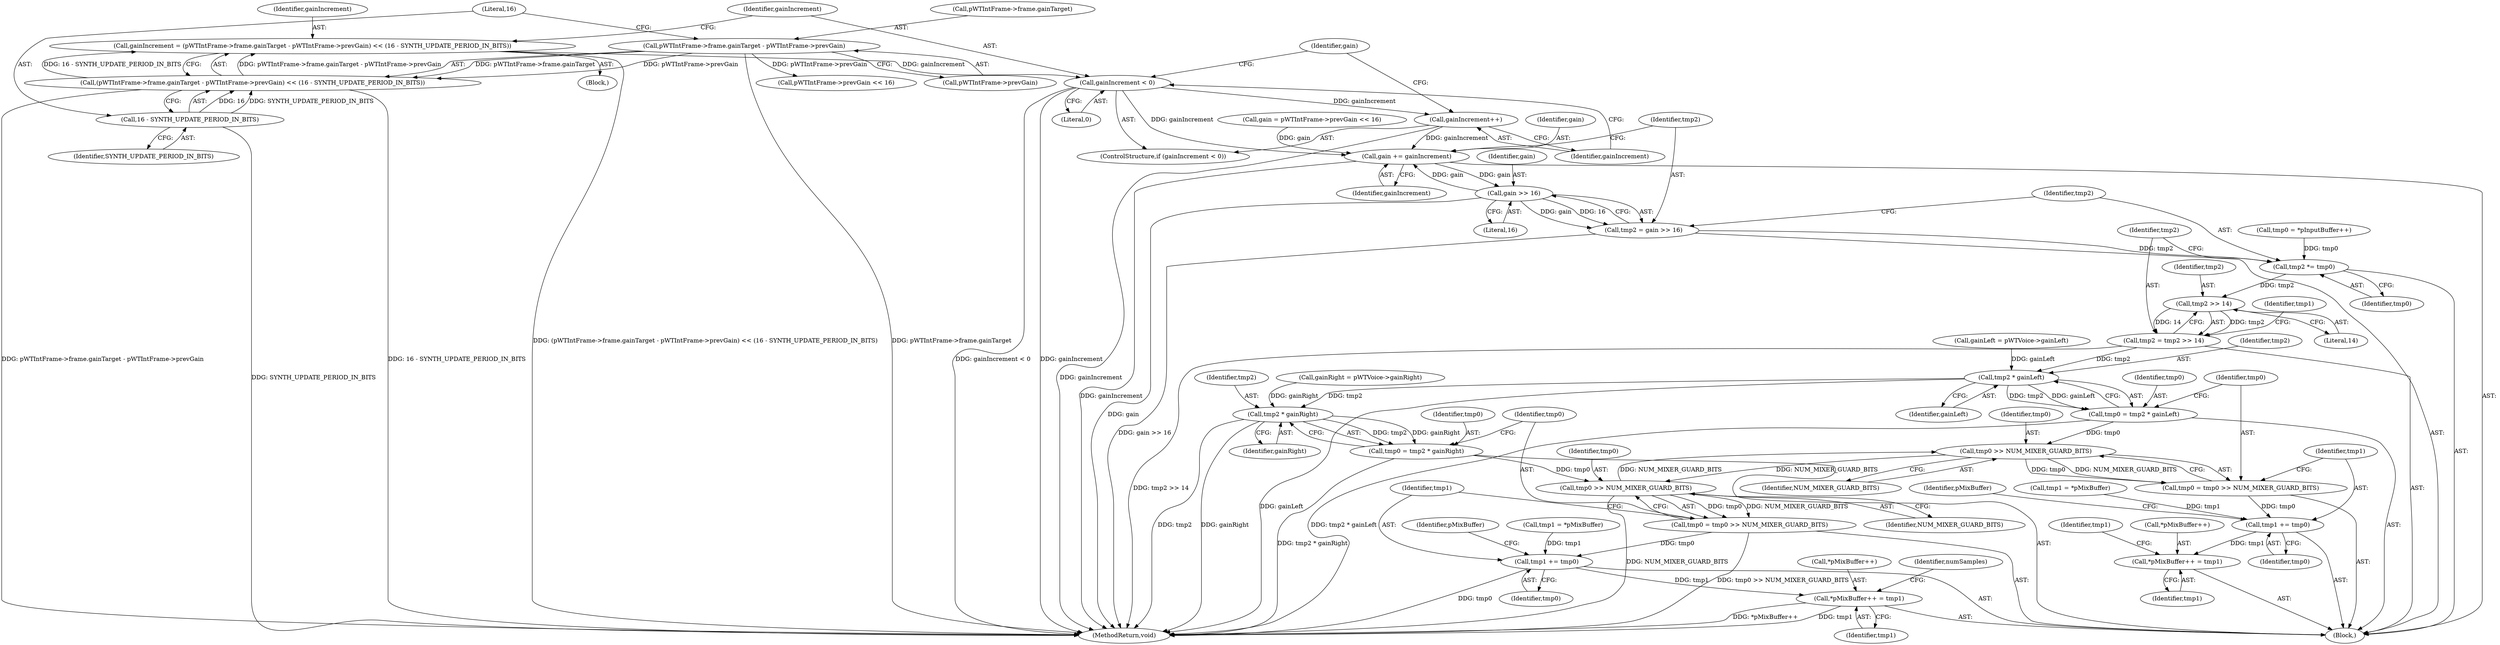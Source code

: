 digraph "0_Android_3ac044334c3ff6a61cb4238ff3ddaf17c7efcf49_4@integer" {
"1000154" [label="(Call,gainIncrement = (pWTIntFrame->frame.gainTarget - pWTIntFrame->prevGain) << (16 - SYNTH_UPDATE_PERIOD_IN_BITS))"];
"1000156" [label="(Call,(pWTIntFrame->frame.gainTarget - pWTIntFrame->prevGain) << (16 - SYNTH_UPDATE_PERIOD_IN_BITS))"];
"1000157" [label="(Call,pWTIntFrame->frame.gainTarget - pWTIntFrame->prevGain)"];
"1000166" [label="(Call,16 - SYNTH_UPDATE_PERIOD_IN_BITS)"];
"1000170" [label="(Call,gainIncrement < 0)"];
"1000173" [label="(Call,gainIncrement++)"];
"1000201" [label="(Call,gain += gainIncrement)"];
"1000206" [label="(Call,gain >> 16)"];
"1000204" [label="(Call,tmp2 = gain >> 16)"];
"1000209" [label="(Call,tmp2 *= tmp0)"];
"1000214" [label="(Call,tmp2 >> 14)"];
"1000212" [label="(Call,tmp2 = tmp2 >> 14)"];
"1000223" [label="(Call,tmp2 * gainLeft)"];
"1000221" [label="(Call,tmp0 = tmp2 * gainLeft)"];
"1000228" [label="(Call,tmp0 >> NUM_MIXER_GUARD_BITS)"];
"1000226" [label="(Call,tmp0 = tmp0 >> NUM_MIXER_GUARD_BITS)"];
"1000231" [label="(Call,tmp1 += tmp0)"];
"1000234" [label="(Call,*pMixBuffer++ = tmp1)"];
"1000250" [label="(Call,tmp0 >> NUM_MIXER_GUARD_BITS)"];
"1000248" [label="(Call,tmp0 = tmp0 >> NUM_MIXER_GUARD_BITS)"];
"1000253" [label="(Call,tmp1 += tmp0)"];
"1000256" [label="(Call,*pMixBuffer++ = tmp1)"];
"1000245" [label="(Call,tmp2 * gainRight)"];
"1000243" [label="(Call,tmp0 = tmp2 * gainRight)"];
"1000251" [label="(Identifier,tmp0)"];
"1000218" [label="(Identifier,tmp1)"];
"1000177" [label="(Call,pWTIntFrame->prevGain << 16)"];
"1000246" [label="(Identifier,tmp2)"];
"1000154" [label="(Call,gainIncrement = (pWTIntFrame->frame.gainTarget - pWTIntFrame->prevGain) << (16 - SYNTH_UPDATE_PERIOD_IN_BITS))"];
"1000233" [label="(Identifier,tmp0)"];
"1000172" [label="(Literal,0)"];
"1000155" [label="(Identifier,gainIncrement)"];
"1000238" [label="(Identifier,tmp1)"];
"1000167" [label="(Literal,16)"];
"1000170" [label="(Call,gainIncrement < 0)"];
"1000203" [label="(Identifier,gainIncrement)"];
"1000228" [label="(Call,tmp0 >> NUM_MIXER_GUARD_BITS)"];
"1000237" [label="(Identifier,pMixBuffer)"];
"1000255" [label="(Identifier,tmp0)"];
"1000216" [label="(Literal,14)"];
"1000231" [label="(Call,tmp1 += tmp0)"];
"1000223" [label="(Call,tmp2 * gainLeft)"];
"1000187" [label="(Call,gainRight = pWTVoice->gainRight)"];
"1000213" [label="(Identifier,tmp2)"];
"1000260" [label="(Identifier,tmp1)"];
"1000249" [label="(Identifier,tmp0)"];
"1000215" [label="(Identifier,tmp2)"];
"1000171" [label="(Identifier,gainIncrement)"];
"1000240" [label="(Identifier,tmp1)"];
"1000169" [label="(ControlStructure,if (gainIncrement < 0))"];
"1000202" [label="(Identifier,gain)"];
"1000174" [label="(Identifier,gainIncrement)"];
"1000243" [label="(Call,tmp0 = tmp2 * gainRight)"];
"1000217" [label="(Call,tmp1 = *pMixBuffer)"];
"1000212" [label="(Call,tmp2 = tmp2 >> 14)"];
"1000230" [label="(Identifier,NUM_MIXER_GUARD_BITS)"];
"1000204" [label="(Call,tmp2 = gain >> 16)"];
"1000168" [label="(Identifier,SYNTH_UPDATE_PERIOD_IN_BITS)"];
"1000224" [label="(Identifier,tmp2)"];
"1000210" [label="(Identifier,tmp2)"];
"1000256" [label="(Call,*pMixBuffer++ = tmp1)"];
"1000156" [label="(Call,(pWTIntFrame->frame.gainTarget - pWTIntFrame->prevGain) << (16 - SYNTH_UPDATE_PERIOD_IN_BITS))"];
"1000176" [label="(Identifier,gain)"];
"1000201" [label="(Call,gain += gainIncrement)"];
"1000257" [label="(Call,*pMixBuffer++)"];
"1000163" [label="(Call,pWTIntFrame->prevGain)"];
"1000248" [label="(Call,tmp0 = tmp0 >> NUM_MIXER_GUARD_BITS)"];
"1000175" [label="(Call,gain = pWTIntFrame->prevGain << 16)"];
"1000196" [label="(Call,tmp0 = *pInputBuffer++)"];
"1000250" [label="(Call,tmp0 >> NUM_MIXER_GUARD_BITS)"];
"1000235" [label="(Call,*pMixBuffer++)"];
"1000173" [label="(Call,gainIncrement++)"];
"1000245" [label="(Call,tmp2 * gainRight)"];
"1000222" [label="(Identifier,tmp0)"];
"1000158" [label="(Call,pWTIntFrame->frame.gainTarget)"];
"1000254" [label="(Identifier,tmp1)"];
"1000259" [label="(Identifier,pMixBuffer)"];
"1000166" [label="(Call,16 - SYNTH_UPDATE_PERIOD_IN_BITS)"];
"1000247" [label="(Identifier,gainRight)"];
"1000225" [label="(Identifier,gainLeft)"];
"1000182" [label="(Call,gainLeft = pWTVoice->gainLeft)"];
"1000253" [label="(Call,tmp1 += tmp0)"];
"1000221" [label="(Call,tmp0 = tmp2 * gainLeft)"];
"1000234" [label="(Call,*pMixBuffer++ = tmp1)"];
"1000209" [label="(Call,tmp2 *= tmp0)"];
"1000207" [label="(Identifier,gain)"];
"1000157" [label="(Call,pWTIntFrame->frame.gainTarget - pWTIntFrame->prevGain)"];
"1000214" [label="(Call,tmp2 >> 14)"];
"1000195" [label="(Block,)"];
"1000206" [label="(Call,gain >> 16)"];
"1000229" [label="(Identifier,tmp0)"];
"1000120" [label="(Block,)"];
"1000205" [label="(Identifier,tmp2)"];
"1000239" [label="(Call,tmp1 = *pMixBuffer)"];
"1000208" [label="(Literal,16)"];
"1000226" [label="(Call,tmp0 = tmp0 >> NUM_MIXER_GUARD_BITS)"];
"1000244" [label="(Identifier,tmp0)"];
"1000227" [label="(Identifier,tmp0)"];
"1000232" [label="(Identifier,tmp1)"];
"1000211" [label="(Identifier,tmp0)"];
"1000194" [label="(Identifier,numSamples)"];
"1000261" [label="(MethodReturn,void)"];
"1000252" [label="(Identifier,NUM_MIXER_GUARD_BITS)"];
"1000154" -> "1000120"  [label="AST: "];
"1000154" -> "1000156"  [label="CFG: "];
"1000155" -> "1000154"  [label="AST: "];
"1000156" -> "1000154"  [label="AST: "];
"1000171" -> "1000154"  [label="CFG: "];
"1000154" -> "1000261"  [label="DDG: (pWTIntFrame->frame.gainTarget - pWTIntFrame->prevGain) << (16 - SYNTH_UPDATE_PERIOD_IN_BITS)"];
"1000156" -> "1000154"  [label="DDG: pWTIntFrame->frame.gainTarget - pWTIntFrame->prevGain"];
"1000156" -> "1000154"  [label="DDG: 16 - SYNTH_UPDATE_PERIOD_IN_BITS"];
"1000154" -> "1000170"  [label="DDG: gainIncrement"];
"1000156" -> "1000166"  [label="CFG: "];
"1000157" -> "1000156"  [label="AST: "];
"1000166" -> "1000156"  [label="AST: "];
"1000156" -> "1000261"  [label="DDG: pWTIntFrame->frame.gainTarget - pWTIntFrame->prevGain"];
"1000156" -> "1000261"  [label="DDG: 16 - SYNTH_UPDATE_PERIOD_IN_BITS"];
"1000157" -> "1000156"  [label="DDG: pWTIntFrame->frame.gainTarget"];
"1000157" -> "1000156"  [label="DDG: pWTIntFrame->prevGain"];
"1000166" -> "1000156"  [label="DDG: 16"];
"1000166" -> "1000156"  [label="DDG: SYNTH_UPDATE_PERIOD_IN_BITS"];
"1000157" -> "1000163"  [label="CFG: "];
"1000158" -> "1000157"  [label="AST: "];
"1000163" -> "1000157"  [label="AST: "];
"1000167" -> "1000157"  [label="CFG: "];
"1000157" -> "1000261"  [label="DDG: pWTIntFrame->frame.gainTarget"];
"1000157" -> "1000177"  [label="DDG: pWTIntFrame->prevGain"];
"1000166" -> "1000168"  [label="CFG: "];
"1000167" -> "1000166"  [label="AST: "];
"1000168" -> "1000166"  [label="AST: "];
"1000166" -> "1000261"  [label="DDG: SYNTH_UPDATE_PERIOD_IN_BITS"];
"1000170" -> "1000169"  [label="AST: "];
"1000170" -> "1000172"  [label="CFG: "];
"1000171" -> "1000170"  [label="AST: "];
"1000172" -> "1000170"  [label="AST: "];
"1000174" -> "1000170"  [label="CFG: "];
"1000176" -> "1000170"  [label="CFG: "];
"1000170" -> "1000261"  [label="DDG: gainIncrement"];
"1000170" -> "1000261"  [label="DDG: gainIncrement < 0"];
"1000170" -> "1000173"  [label="DDG: gainIncrement"];
"1000170" -> "1000201"  [label="DDG: gainIncrement"];
"1000173" -> "1000169"  [label="AST: "];
"1000173" -> "1000174"  [label="CFG: "];
"1000174" -> "1000173"  [label="AST: "];
"1000176" -> "1000173"  [label="CFG: "];
"1000173" -> "1000261"  [label="DDG: gainIncrement"];
"1000173" -> "1000201"  [label="DDG: gainIncrement"];
"1000201" -> "1000195"  [label="AST: "];
"1000201" -> "1000203"  [label="CFG: "];
"1000202" -> "1000201"  [label="AST: "];
"1000203" -> "1000201"  [label="AST: "];
"1000205" -> "1000201"  [label="CFG: "];
"1000201" -> "1000261"  [label="DDG: gainIncrement"];
"1000175" -> "1000201"  [label="DDG: gain"];
"1000206" -> "1000201"  [label="DDG: gain"];
"1000201" -> "1000206"  [label="DDG: gain"];
"1000206" -> "1000204"  [label="AST: "];
"1000206" -> "1000208"  [label="CFG: "];
"1000207" -> "1000206"  [label="AST: "];
"1000208" -> "1000206"  [label="AST: "];
"1000204" -> "1000206"  [label="CFG: "];
"1000206" -> "1000261"  [label="DDG: gain"];
"1000206" -> "1000204"  [label="DDG: gain"];
"1000206" -> "1000204"  [label="DDG: 16"];
"1000204" -> "1000195"  [label="AST: "];
"1000205" -> "1000204"  [label="AST: "];
"1000210" -> "1000204"  [label="CFG: "];
"1000204" -> "1000261"  [label="DDG: gain >> 16"];
"1000204" -> "1000209"  [label="DDG: tmp2"];
"1000209" -> "1000195"  [label="AST: "];
"1000209" -> "1000211"  [label="CFG: "];
"1000210" -> "1000209"  [label="AST: "];
"1000211" -> "1000209"  [label="AST: "];
"1000213" -> "1000209"  [label="CFG: "];
"1000196" -> "1000209"  [label="DDG: tmp0"];
"1000209" -> "1000214"  [label="DDG: tmp2"];
"1000214" -> "1000212"  [label="AST: "];
"1000214" -> "1000216"  [label="CFG: "];
"1000215" -> "1000214"  [label="AST: "];
"1000216" -> "1000214"  [label="AST: "];
"1000212" -> "1000214"  [label="CFG: "];
"1000214" -> "1000212"  [label="DDG: tmp2"];
"1000214" -> "1000212"  [label="DDG: 14"];
"1000212" -> "1000195"  [label="AST: "];
"1000213" -> "1000212"  [label="AST: "];
"1000218" -> "1000212"  [label="CFG: "];
"1000212" -> "1000261"  [label="DDG: tmp2 >> 14"];
"1000212" -> "1000223"  [label="DDG: tmp2"];
"1000223" -> "1000221"  [label="AST: "];
"1000223" -> "1000225"  [label="CFG: "];
"1000224" -> "1000223"  [label="AST: "];
"1000225" -> "1000223"  [label="AST: "];
"1000221" -> "1000223"  [label="CFG: "];
"1000223" -> "1000261"  [label="DDG: gainLeft"];
"1000223" -> "1000221"  [label="DDG: tmp2"];
"1000223" -> "1000221"  [label="DDG: gainLeft"];
"1000182" -> "1000223"  [label="DDG: gainLeft"];
"1000223" -> "1000245"  [label="DDG: tmp2"];
"1000221" -> "1000195"  [label="AST: "];
"1000222" -> "1000221"  [label="AST: "];
"1000227" -> "1000221"  [label="CFG: "];
"1000221" -> "1000261"  [label="DDG: tmp2 * gainLeft"];
"1000221" -> "1000228"  [label="DDG: tmp0"];
"1000228" -> "1000226"  [label="AST: "];
"1000228" -> "1000230"  [label="CFG: "];
"1000229" -> "1000228"  [label="AST: "];
"1000230" -> "1000228"  [label="AST: "];
"1000226" -> "1000228"  [label="CFG: "];
"1000228" -> "1000226"  [label="DDG: tmp0"];
"1000228" -> "1000226"  [label="DDG: NUM_MIXER_GUARD_BITS"];
"1000250" -> "1000228"  [label="DDG: NUM_MIXER_GUARD_BITS"];
"1000228" -> "1000250"  [label="DDG: NUM_MIXER_GUARD_BITS"];
"1000226" -> "1000195"  [label="AST: "];
"1000227" -> "1000226"  [label="AST: "];
"1000232" -> "1000226"  [label="CFG: "];
"1000226" -> "1000231"  [label="DDG: tmp0"];
"1000231" -> "1000195"  [label="AST: "];
"1000231" -> "1000233"  [label="CFG: "];
"1000232" -> "1000231"  [label="AST: "];
"1000233" -> "1000231"  [label="AST: "];
"1000237" -> "1000231"  [label="CFG: "];
"1000217" -> "1000231"  [label="DDG: tmp1"];
"1000231" -> "1000234"  [label="DDG: tmp1"];
"1000234" -> "1000195"  [label="AST: "];
"1000234" -> "1000238"  [label="CFG: "];
"1000235" -> "1000234"  [label="AST: "];
"1000238" -> "1000234"  [label="AST: "];
"1000240" -> "1000234"  [label="CFG: "];
"1000250" -> "1000248"  [label="AST: "];
"1000250" -> "1000252"  [label="CFG: "];
"1000251" -> "1000250"  [label="AST: "];
"1000252" -> "1000250"  [label="AST: "];
"1000248" -> "1000250"  [label="CFG: "];
"1000250" -> "1000261"  [label="DDG: NUM_MIXER_GUARD_BITS"];
"1000250" -> "1000248"  [label="DDG: tmp0"];
"1000250" -> "1000248"  [label="DDG: NUM_MIXER_GUARD_BITS"];
"1000243" -> "1000250"  [label="DDG: tmp0"];
"1000248" -> "1000195"  [label="AST: "];
"1000249" -> "1000248"  [label="AST: "];
"1000254" -> "1000248"  [label="CFG: "];
"1000248" -> "1000261"  [label="DDG: tmp0 >> NUM_MIXER_GUARD_BITS"];
"1000248" -> "1000253"  [label="DDG: tmp0"];
"1000253" -> "1000195"  [label="AST: "];
"1000253" -> "1000255"  [label="CFG: "];
"1000254" -> "1000253"  [label="AST: "];
"1000255" -> "1000253"  [label="AST: "];
"1000259" -> "1000253"  [label="CFG: "];
"1000253" -> "1000261"  [label="DDG: tmp0"];
"1000239" -> "1000253"  [label="DDG: tmp1"];
"1000253" -> "1000256"  [label="DDG: tmp1"];
"1000256" -> "1000195"  [label="AST: "];
"1000256" -> "1000260"  [label="CFG: "];
"1000257" -> "1000256"  [label="AST: "];
"1000260" -> "1000256"  [label="AST: "];
"1000194" -> "1000256"  [label="CFG: "];
"1000256" -> "1000261"  [label="DDG: tmp1"];
"1000256" -> "1000261"  [label="DDG: *pMixBuffer++"];
"1000245" -> "1000243"  [label="AST: "];
"1000245" -> "1000247"  [label="CFG: "];
"1000246" -> "1000245"  [label="AST: "];
"1000247" -> "1000245"  [label="AST: "];
"1000243" -> "1000245"  [label="CFG: "];
"1000245" -> "1000261"  [label="DDG: tmp2"];
"1000245" -> "1000261"  [label="DDG: gainRight"];
"1000245" -> "1000243"  [label="DDG: tmp2"];
"1000245" -> "1000243"  [label="DDG: gainRight"];
"1000187" -> "1000245"  [label="DDG: gainRight"];
"1000243" -> "1000195"  [label="AST: "];
"1000244" -> "1000243"  [label="AST: "];
"1000249" -> "1000243"  [label="CFG: "];
"1000243" -> "1000261"  [label="DDG: tmp2 * gainRight"];
}
